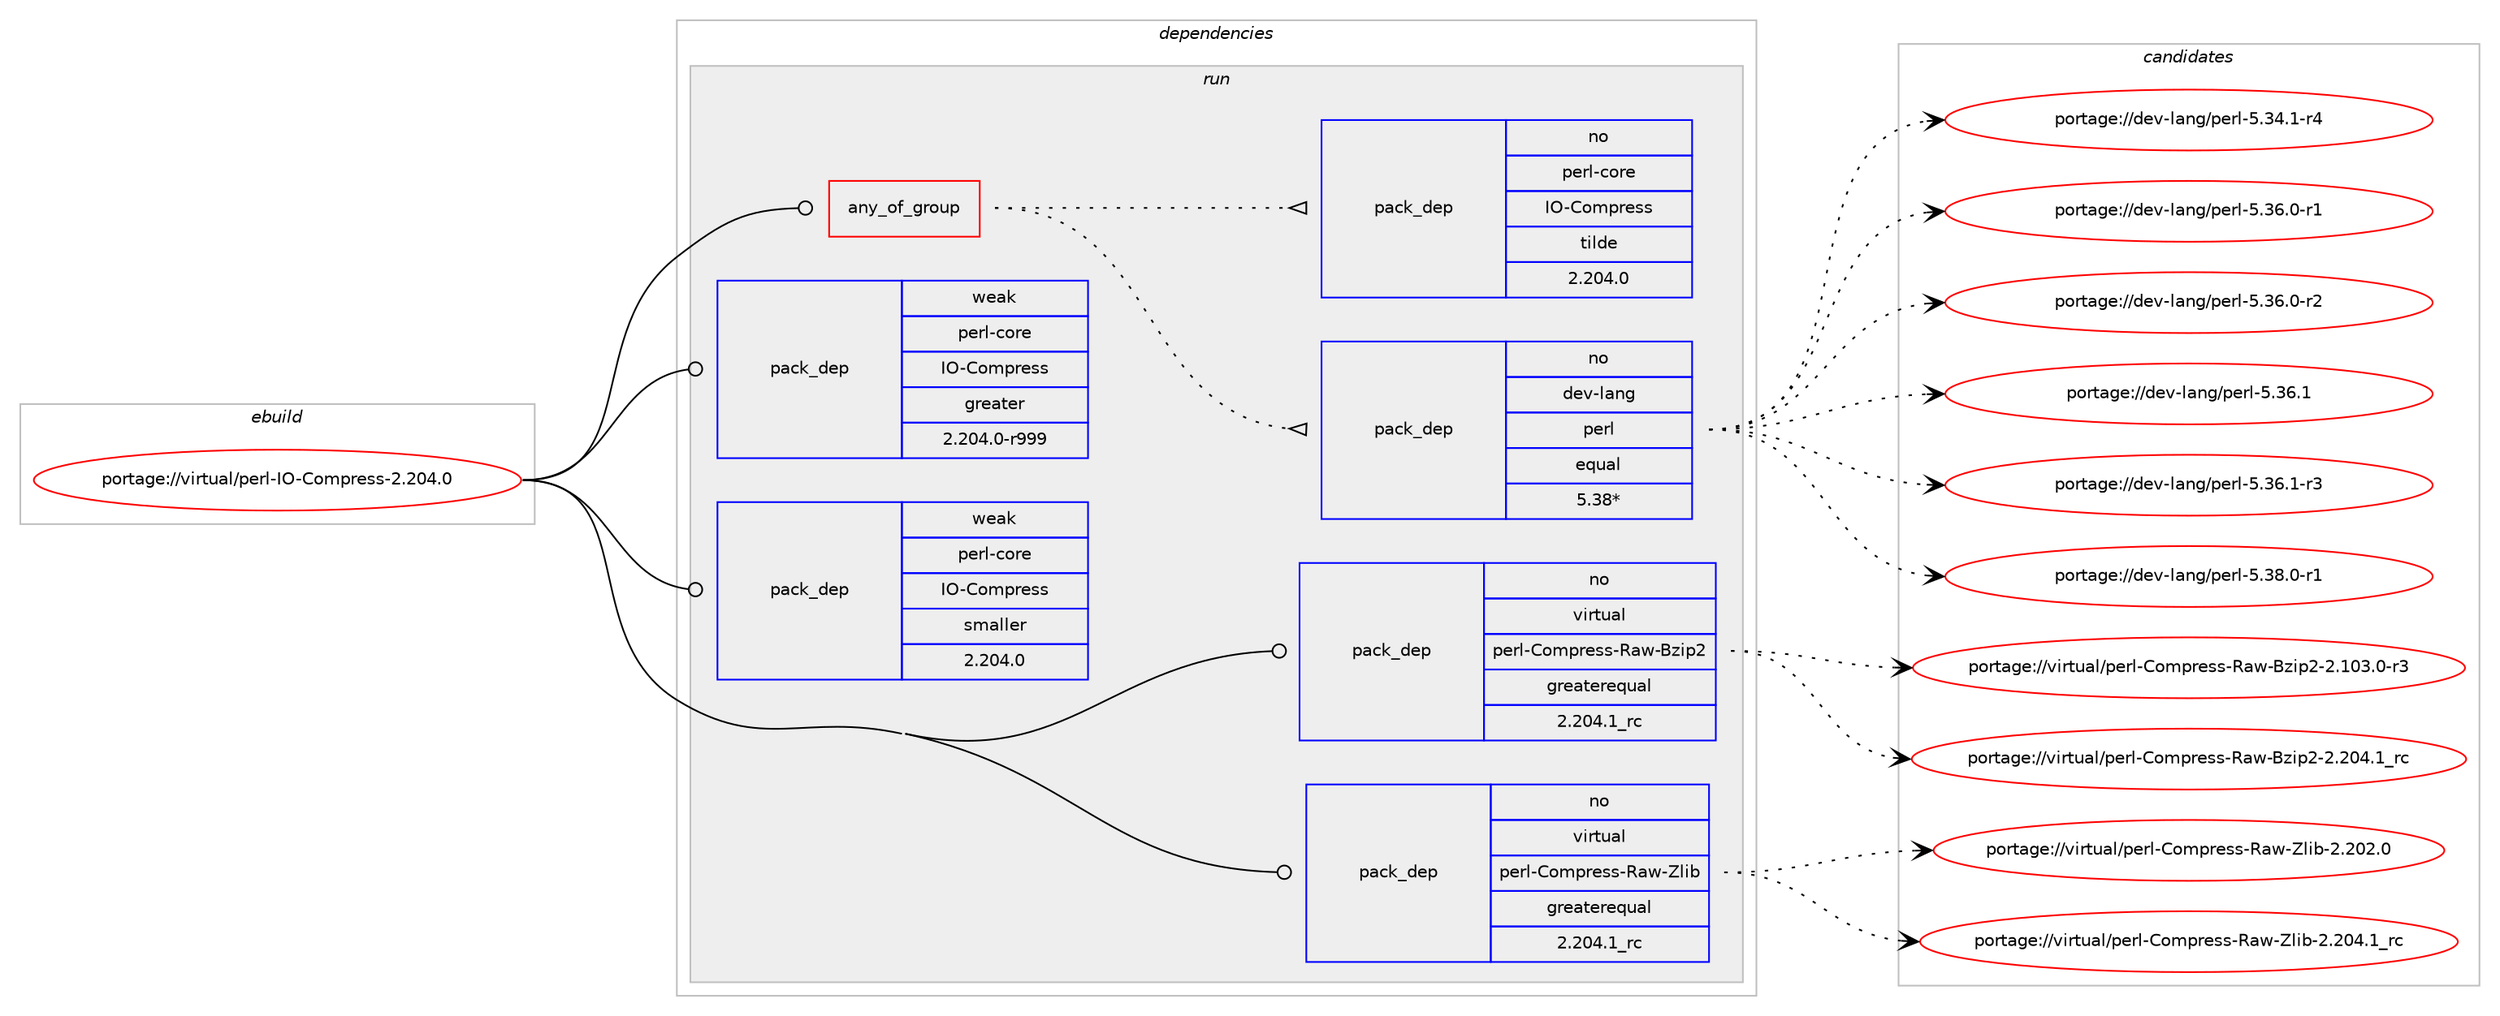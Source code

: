 digraph prolog {

# *************
# Graph options
# *************

newrank=true;
concentrate=true;
compound=true;
graph [rankdir=LR,fontname=Helvetica,fontsize=10,ranksep=1.5];#, ranksep=2.5, nodesep=0.2];
edge  [arrowhead=vee];
node  [fontname=Helvetica,fontsize=10];

# **********
# The ebuild
# **********

subgraph cluster_leftcol {
color=gray;
rank=same;
label=<<i>ebuild</i>>;
id [label="portage://virtual/perl-IO-Compress-2.204.0", color=red, width=4, href="../virtual/perl-IO-Compress-2.204.0.svg"];
}

# ****************
# The dependencies
# ****************

subgraph cluster_midcol {
color=gray;
label=<<i>dependencies</i>>;
subgraph cluster_compile {
fillcolor="#eeeeee";
style=filled;
label=<<i>compile</i>>;
}
subgraph cluster_compileandrun {
fillcolor="#eeeeee";
style=filled;
label=<<i>compile and run</i>>;
}
subgraph cluster_run {
fillcolor="#eeeeee";
style=filled;
label=<<i>run</i>>;
subgraph any58 {
dependency945 [label=<<TABLE BORDER="0" CELLBORDER="1" CELLSPACING="0" CELLPADDING="4"><TR><TD CELLPADDING="10">any_of_group</TD></TR></TABLE>>, shape=none, color=red];subgraph pack566 {
dependency946 [label=<<TABLE BORDER="0" CELLBORDER="1" CELLSPACING="0" CELLPADDING="4" WIDTH="220"><TR><TD ROWSPAN="6" CELLPADDING="30">pack_dep</TD></TR><TR><TD WIDTH="110">no</TD></TR><TR><TD>dev-lang</TD></TR><TR><TD>perl</TD></TR><TR><TD>equal</TD></TR><TR><TD>5.38*</TD></TR></TABLE>>, shape=none, color=blue];
}
dependency945:e -> dependency946:w [weight=20,style="dotted",arrowhead="oinv"];
subgraph pack567 {
dependency947 [label=<<TABLE BORDER="0" CELLBORDER="1" CELLSPACING="0" CELLPADDING="4" WIDTH="220"><TR><TD ROWSPAN="6" CELLPADDING="30">pack_dep</TD></TR><TR><TD WIDTH="110">no</TD></TR><TR><TD>perl-core</TD></TR><TR><TD>IO-Compress</TD></TR><TR><TD>tilde</TD></TR><TR><TD>2.204.0</TD></TR></TABLE>>, shape=none, color=blue];
}
dependency945:e -> dependency947:w [weight=20,style="dotted",arrowhead="oinv"];
}
id:e -> dependency945:w [weight=20,style="solid",arrowhead="odot"];
# *** BEGIN UNKNOWN DEPENDENCY TYPE (TODO) ***
# id -> package_dependency(portage://virtual/perl-IO-Compress-2.204.0,run,no,dev-lang,perl,none,[,,],any_same_slot,[])
# *** END UNKNOWN DEPENDENCY TYPE (TODO) ***

subgraph pack568 {
dependency948 [label=<<TABLE BORDER="0" CELLBORDER="1" CELLSPACING="0" CELLPADDING="4" WIDTH="220"><TR><TD ROWSPAN="6" CELLPADDING="30">pack_dep</TD></TR><TR><TD WIDTH="110">no</TD></TR><TR><TD>virtual</TD></TR><TR><TD>perl-Compress-Raw-Bzip2</TD></TR><TR><TD>greaterequal</TD></TR><TR><TD>2.204.1_rc</TD></TR></TABLE>>, shape=none, color=blue];
}
id:e -> dependency948:w [weight=20,style="solid",arrowhead="odot"];
subgraph pack569 {
dependency949 [label=<<TABLE BORDER="0" CELLBORDER="1" CELLSPACING="0" CELLPADDING="4" WIDTH="220"><TR><TD ROWSPAN="6" CELLPADDING="30">pack_dep</TD></TR><TR><TD WIDTH="110">no</TD></TR><TR><TD>virtual</TD></TR><TR><TD>perl-Compress-Raw-Zlib</TD></TR><TR><TD>greaterequal</TD></TR><TR><TD>2.204.1_rc</TD></TR></TABLE>>, shape=none, color=blue];
}
id:e -> dependency949:w [weight=20,style="solid",arrowhead="odot"];
subgraph pack570 {
dependency950 [label=<<TABLE BORDER="0" CELLBORDER="1" CELLSPACING="0" CELLPADDING="4" WIDTH="220"><TR><TD ROWSPAN="6" CELLPADDING="30">pack_dep</TD></TR><TR><TD WIDTH="110">weak</TD></TR><TR><TD>perl-core</TD></TR><TR><TD>IO-Compress</TD></TR><TR><TD>greater</TD></TR><TR><TD>2.204.0-r999</TD></TR></TABLE>>, shape=none, color=blue];
}
id:e -> dependency950:w [weight=20,style="solid",arrowhead="odot"];
subgraph pack571 {
dependency951 [label=<<TABLE BORDER="0" CELLBORDER="1" CELLSPACING="0" CELLPADDING="4" WIDTH="220"><TR><TD ROWSPAN="6" CELLPADDING="30">pack_dep</TD></TR><TR><TD WIDTH="110">weak</TD></TR><TR><TD>perl-core</TD></TR><TR><TD>IO-Compress</TD></TR><TR><TD>smaller</TD></TR><TR><TD>2.204.0</TD></TR></TABLE>>, shape=none, color=blue];
}
id:e -> dependency951:w [weight=20,style="solid",arrowhead="odot"];
}
}

# **************
# The candidates
# **************

subgraph cluster_choices {
rank=same;
color=gray;
label=<<i>candidates</i>>;

subgraph choice566 {
color=black;
nodesep=1;
choice100101118451089711010347112101114108455346515246494511452 [label="portage://dev-lang/perl-5.34.1-r4", color=red, width=4,href="../dev-lang/perl-5.34.1-r4.svg"];
choice100101118451089711010347112101114108455346515446484511449 [label="portage://dev-lang/perl-5.36.0-r1", color=red, width=4,href="../dev-lang/perl-5.36.0-r1.svg"];
choice100101118451089711010347112101114108455346515446484511450 [label="portage://dev-lang/perl-5.36.0-r2", color=red, width=4,href="../dev-lang/perl-5.36.0-r2.svg"];
choice10010111845108971101034711210111410845534651544649 [label="portage://dev-lang/perl-5.36.1", color=red, width=4,href="../dev-lang/perl-5.36.1.svg"];
choice100101118451089711010347112101114108455346515446494511451 [label="portage://dev-lang/perl-5.36.1-r3", color=red, width=4,href="../dev-lang/perl-5.36.1-r3.svg"];
choice100101118451089711010347112101114108455346515646484511449 [label="portage://dev-lang/perl-5.38.0-r1", color=red, width=4,href="../dev-lang/perl-5.38.0-r1.svg"];
dependency946:e -> choice100101118451089711010347112101114108455346515246494511452:w [style=dotted,weight="100"];
dependency946:e -> choice100101118451089711010347112101114108455346515446484511449:w [style=dotted,weight="100"];
dependency946:e -> choice100101118451089711010347112101114108455346515446484511450:w [style=dotted,weight="100"];
dependency946:e -> choice10010111845108971101034711210111410845534651544649:w [style=dotted,weight="100"];
dependency946:e -> choice100101118451089711010347112101114108455346515446494511451:w [style=dotted,weight="100"];
dependency946:e -> choice100101118451089711010347112101114108455346515646484511449:w [style=dotted,weight="100"];
}
subgraph choice567 {
color=black;
nodesep=1;
}
subgraph choice568 {
color=black;
nodesep=1;
choice1181051141161179710847112101114108456711110911211410111511545829711945661221051125045504649485146484511451 [label="portage://virtual/perl-Compress-Raw-Bzip2-2.103.0-r3", color=red, width=4,href="../virtual/perl-Compress-Raw-Bzip2-2.103.0-r3.svg"];
choice1181051141161179710847112101114108456711110911211410111511545829711945661221051125045504650485246499511499 [label="portage://virtual/perl-Compress-Raw-Bzip2-2.204.1_rc", color=red, width=4,href="../virtual/perl-Compress-Raw-Bzip2-2.204.1_rc.svg"];
dependency948:e -> choice1181051141161179710847112101114108456711110911211410111511545829711945661221051125045504649485146484511451:w [style=dotted,weight="100"];
dependency948:e -> choice1181051141161179710847112101114108456711110911211410111511545829711945661221051125045504650485246499511499:w [style=dotted,weight="100"];
}
subgraph choice569 {
color=black;
nodesep=1;
choice118105114116117971084711210111410845671111091121141011151154582971194590108105984550465048504648 [label="portage://virtual/perl-Compress-Raw-Zlib-2.202.0", color=red, width=4,href="../virtual/perl-Compress-Raw-Zlib-2.202.0.svg"];
choice1181051141161179710847112101114108456711110911211410111511545829711945901081059845504650485246499511499 [label="portage://virtual/perl-Compress-Raw-Zlib-2.204.1_rc", color=red, width=4,href="../virtual/perl-Compress-Raw-Zlib-2.204.1_rc.svg"];
dependency949:e -> choice118105114116117971084711210111410845671111091121141011151154582971194590108105984550465048504648:w [style=dotted,weight="100"];
dependency949:e -> choice1181051141161179710847112101114108456711110911211410111511545829711945901081059845504650485246499511499:w [style=dotted,weight="100"];
}
subgraph choice570 {
color=black;
nodesep=1;
}
subgraph choice571 {
color=black;
nodesep=1;
}
}

}
